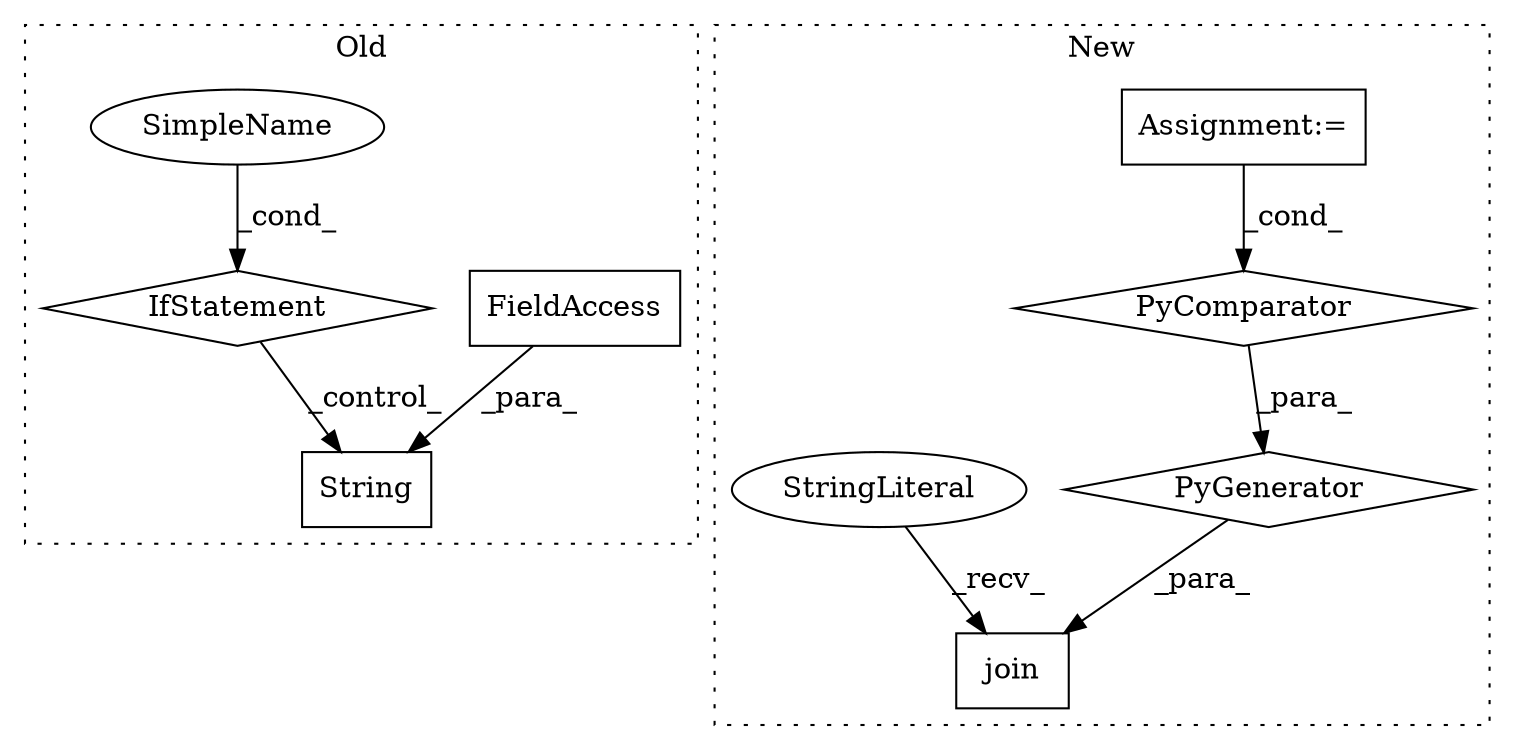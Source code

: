 digraph G {
subgraph cluster0 {
1 [label="String" a="32" s="4466,4498" l="7,1" shape="box"];
5 [label="IfStatement" a="25" s="4557" l="21" shape="diamond"];
8 [label="FieldAccess" a="22" s="4473" l="25" shape="box"];
9 [label="SimpleName" a="42" s="4573" l="5" shape="ellipse"];
label = "Old";
style="dotted";
}
subgraph cluster1 {
2 [label="PyGenerator" a="107" s="4508" l="125" shape="diamond"];
3 [label="PyComparator" a="113" s="4596" l="31" shape="diamond"];
4 [label="Assignment:=" a="7" s="4596" l="31" shape="box"];
6 [label="join" a="32" s="4494,4633" l="14,-3" shape="box"];
7 [label="StringLiteral" a="45" s="4487" l="6" shape="ellipse"];
label = "New";
style="dotted";
}
2 -> 6 [label="_para_"];
3 -> 2 [label="_para_"];
4 -> 3 [label="_cond_"];
5 -> 1 [label="_control_"];
7 -> 6 [label="_recv_"];
8 -> 1 [label="_para_"];
9 -> 5 [label="_cond_"];
}